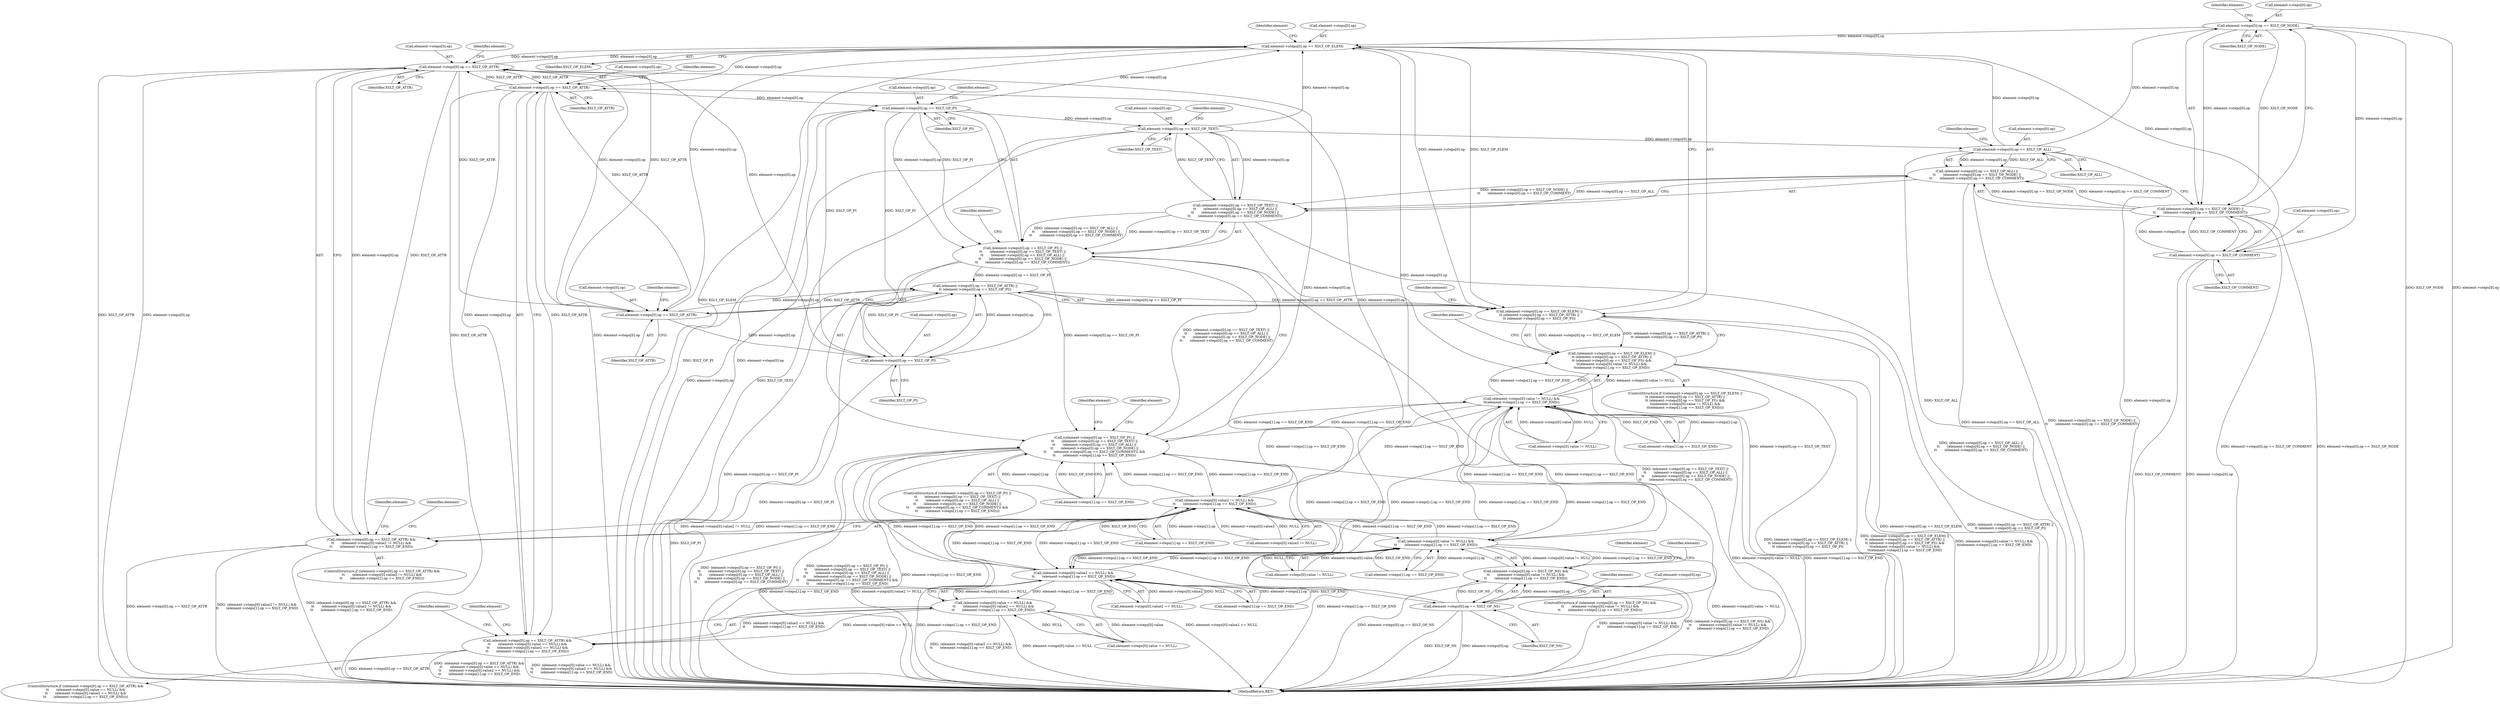 digraph "0_Chrome_094c773bb6c144f07b004ff3d1886100f157f4f6@array" {
"1000653" [label="(Call,element->steps[0].op == XSLT_OP_NODE)"];
"1000643" [label="(Call,element->steps[0].op == XSLT_OP_ALL)"];
"1000633" [label="(Call,element->steps[0].op == XSLT_OP_TEXT)"];
"1000623" [label="(Call,element->steps[0].op == XSLT_OP_PI)"];
"1000574" [label="(Call,element->steps[0].op == XSLT_OP_ATTR)"];
"1000536" [label="(Call,element->steps[0].op == XSLT_OP_NS)"];
"1000498" [label="(Call,element->steps[0].op == XSLT_OP_ATTR)"];
"1000466" [label="(Call,element->steps[0].op == XSLT_OP_PI)"];
"1000457" [label="(Call,element->steps[0].op == XSLT_OP_ATTR)"];
"1000447" [label="(Call,element->steps[0].op == XSLT_OP_ELEM)"];
"1000662" [label="(Call,element->steps[0].op == XSLT_OP_COMMENT)"];
"1000653" [label="(Call,element->steps[0].op == XSLT_OP_NODE)"];
"1000446" [label="(Call,(element->steps[0].op == XSLT_OP_ELEM) ||\n\t\t (element->steps[0].op == XSLT_OP_ATTR) ||\n\t\t (element->steps[0].op == XSLT_OP_PI))"];
"1000445" [label="(Call,((element->steps[0].op == XSLT_OP_ELEM) ||\n\t\t (element->steps[0].op == XSLT_OP_ATTR) ||\n\t\t (element->steps[0].op == XSLT_OP_PI)) &&\n\t\t(element->steps[0].value != NULL) &&\n\t\t(element->steps[1].op == XSLT_OP_END))"];
"1000456" [label="(Call,(element->steps[0].op == XSLT_OP_ATTR) ||\n\t\t (element->steps[0].op == XSLT_OP_PI))"];
"1000497" [label="(Call,(element->steps[0].op == XSLT_OP_ATTR) &&\n\t\t       (element->steps[0].value2 != NULL) &&\n\t\t       (element->steps[1].op == XSLT_OP_END))"];
"1000535" [label="(Call,(element->steps[0].op == XSLT_OP_NS) &&\n\t\t       (element->steps[0].value != NULL) &&\n\t\t       (element->steps[1].op == XSLT_OP_END))"];
"1000573" [label="(Call,(element->steps[0].op == XSLT_OP_ATTR) &&\n\t\t       (element->steps[0].value == NULL) &&\n\t\t       (element->steps[0].value2 == NULL) &&\n\t\t       (element->steps[1].op == XSLT_OP_END))"];
"1000622" [label="(Call,(element->steps[0].op == XSLT_OP_PI) ||\n\t\t       (element->steps[0].op == XSLT_OP_TEXT) ||\n\t\t       (element->steps[0].op == XSLT_OP_ALL) ||\n\t\t       (element->steps[0].op == XSLT_OP_NODE) ||\n\t\t       (element->steps[0].op == XSLT_OP_COMMENT))"];
"1000621" [label="(Call,((element->steps[0].op == XSLT_OP_PI) ||\n\t\t       (element->steps[0].op == XSLT_OP_TEXT) ||\n\t\t       (element->steps[0].op == XSLT_OP_ALL) ||\n\t\t       (element->steps[0].op == XSLT_OP_NODE) ||\n\t\t       (element->steps[0].op == XSLT_OP_COMMENT)) &&\n\t\t       (element->steps[1].op == XSLT_OP_END))"];
"1000475" [label="(Call,(element->steps[0].value != NULL) &&\n\t\t(element->steps[1].op == XSLT_OP_END))"];
"1000507" [label="(Call,(element->steps[0].value2 != NULL) &&\n\t\t       (element->steps[1].op == XSLT_OP_END))"];
"1000545" [label="(Call,(element->steps[0].value != NULL) &&\n\t\t       (element->steps[1].op == XSLT_OP_END))"];
"1000593" [label="(Call,(element->steps[0].value2 == NULL) &&\n\t\t       (element->steps[1].op == XSLT_OP_END))"];
"1000583" [label="(Call,(element->steps[0].value == NULL) &&\n\t\t       (element->steps[0].value2 == NULL) &&\n\t\t       (element->steps[1].op == XSLT_OP_END))"];
"1000632" [label="(Call,(element->steps[0].op == XSLT_OP_TEXT) ||\n\t\t       (element->steps[0].op == XSLT_OP_ALL) ||\n\t\t       (element->steps[0].op == XSLT_OP_NODE) ||\n\t\t       (element->steps[0].op == XSLT_OP_COMMENT))"];
"1000642" [label="(Call,(element->steps[0].op == XSLT_OP_ALL) ||\n\t\t       (element->steps[0].op == XSLT_OP_NODE) ||\n\t\t       (element->steps[0].op == XSLT_OP_COMMENT))"];
"1000652" [label="(Call,(element->steps[0].op == XSLT_OP_NODE) ||\n\t\t       (element->steps[0].op == XSLT_OP_COMMENT))"];
"1000465" [label="(Identifier,XSLT_OP_ATTR)"];
"1000657" [label="(Identifier,element)"];
"1000651" [label="(Identifier,XSLT_OP_ALL)"];
"1000573" [label="(Call,(element->steps[0].op == XSLT_OP_ATTR) &&\n\t\t       (element->steps[0].value == NULL) &&\n\t\t       (element->steps[0].value2 == NULL) &&\n\t\t       (element->steps[1].op == XSLT_OP_END))"];
"1000544" [label="(Identifier,XSLT_OP_NS)"];
"1000507" [label="(Call,(element->steps[0].value2 != NULL) &&\n\t\t       (element->steps[1].op == XSLT_OP_END))"];
"1000536" [label="(Call,element->steps[0].op == XSLT_OP_NS)"];
"1000623" [label="(Call,element->steps[0].op == XSLT_OP_PI)"];
"1000458" [label="(Call,element->steps[0].op)"];
"1000663" [label="(Call,element->steps[0].op)"];
"1000642" [label="(Call,(element->steps[0].op == XSLT_OP_ALL) ||\n\t\t       (element->steps[0].op == XSLT_OP_NODE) ||\n\t\t       (element->steps[0].op == XSLT_OP_COMMENT))"];
"1000567" [label="(Identifier,element)"];
"1000615" [label="(Identifier,element)"];
"1000498" [label="(Call,element->steps[0].op == XSLT_OP_ATTR)"];
"1000675" [label="(Identifier,element)"];
"1000624" [label="(Call,element->steps[0].op)"];
"1000497" [label="(Call,(element->steps[0].op == XSLT_OP_ATTR) &&\n\t\t       (element->steps[0].value2 != NULL) &&\n\t\t       (element->steps[1].op == XSLT_OP_END))"];
"1000456" [label="(Call,(element->steps[0].op == XSLT_OP_ATTR) ||\n\t\t (element->steps[0].op == XSLT_OP_PI))"];
"1000691" [label="(Identifier,element)"];
"1000470" [label="(Identifier,element)"];
"1000683" [label="(Identifier,element)"];
"1000506" [label="(Identifier,XSLT_OP_ATTR)"];
"1000594" [label="(Call,element->steps[0].value2 == NULL)"];
"1000662" [label="(Call,element->steps[0].op == XSLT_OP_COMMENT)"];
"1000752" [label="(MethodReturn,RET)"];
"1000496" [label="(ControlStructure,if ((element->steps[0].op == XSLT_OP_ATTR) &&\n\t\t       (element->steps[0].value2 != NULL) &&\n\t\t       (element->steps[1].op == XSLT_OP_END)))"];
"1000671" [label="(Call,element->steps[1].op == XSLT_OP_END)"];
"1000517" [label="(Call,element->steps[1].op == XSLT_OP_END)"];
"1000480" [label="(Identifier,element)"];
"1000632" [label="(Call,(element->steps[0].op == XSLT_OP_TEXT) ||\n\t\t       (element->steps[0].op == XSLT_OP_ALL) ||\n\t\t       (element->steps[0].op == XSLT_OP_NODE) ||\n\t\t       (element->steps[0].op == XSLT_OP_COMMENT))"];
"1000537" [label="(Call,element->steps[0].op)"];
"1000485" [label="(Call,element->steps[1].op == XSLT_OP_END)"];
"1000550" [label="(Identifier,element)"];
"1000588" [label="(Identifier,element)"];
"1000555" [label="(Call,element->steps[1].op == XSLT_OP_END)"];
"1000446" [label="(Call,(element->steps[0].op == XSLT_OP_ELEM) ||\n\t\t (element->steps[0].op == XSLT_OP_ATTR) ||\n\t\t (element->steps[0].op == XSLT_OP_PI))"];
"1000448" [label="(Call,element->steps[0].op)"];
"1000474" [label="(Identifier,XSLT_OP_PI)"];
"1000634" [label="(Call,element->steps[0].op)"];
"1000444" [label="(ControlStructure,if (((element->steps[0].op == XSLT_OP_ELEM) ||\n\t\t (element->steps[0].op == XSLT_OP_ATTR) ||\n\t\t (element->steps[0].op == XSLT_OP_PI)) &&\n\t\t(element->steps[0].value != NULL) &&\n\t\t(element->steps[1].op == XSLT_OP_END)))"];
"1000643" [label="(Call,element->steps[0].op == XSLT_OP_ALL)"];
"1000582" [label="(Identifier,XSLT_OP_ATTR)"];
"1000540" [label="(Identifier,element)"];
"1000455" [label="(Identifier,XSLT_OP_ELEM)"];
"1000535" [label="(Call,(element->steps[0].op == XSLT_OP_NS) &&\n\t\t       (element->steps[0].value != NULL) &&\n\t\t       (element->steps[1].op == XSLT_OP_END))"];
"1000461" [label="(Identifier,element)"];
"1000476" [label="(Call,element->steps[0].value != NULL)"];
"1000499" [label="(Call,element->steps[0].op)"];
"1000641" [label="(Identifier,XSLT_OP_TEXT)"];
"1000627" [label="(Identifier,element)"];
"1000583" [label="(Call,(element->steps[0].value == NULL) &&\n\t\t       (element->steps[0].value2 == NULL) &&\n\t\t       (element->steps[1].op == XSLT_OP_END))"];
"1000447" [label="(Call,element->steps[0].op == XSLT_OP_ELEM)"];
"1000534" [label="(ControlStructure,if ((element->steps[0].op == XSLT_OP_NS) &&\n\t\t       (element->steps[0].value != NULL) &&\n\t\t       (element->steps[1].op == XSLT_OP_END)))"];
"1000644" [label="(Call,element->steps[0].op)"];
"1000647" [label="(Identifier,element)"];
"1000475" [label="(Call,(element->steps[0].value != NULL) &&\n\t\t(element->steps[1].op == XSLT_OP_END))"];
"1000620" [label="(ControlStructure,if (((element->steps[0].op == XSLT_OP_PI) ||\n\t\t       (element->steps[0].op == XSLT_OP_TEXT) ||\n\t\t       (element->steps[0].op == XSLT_OP_ALL) ||\n\t\t       (element->steps[0].op == XSLT_OP_NODE) ||\n\t\t       (element->steps[0].op == XSLT_OP_COMMENT)) &&\n\t\t       (element->steps[1].op == XSLT_OP_END)))"];
"1000666" [label="(Identifier,element)"];
"1000546" [label="(Call,element->steps[0].value != NULL)"];
"1000654" [label="(Call,element->steps[0].op)"];
"1000502" [label="(Identifier,element)"];
"1000661" [label="(Identifier,XSLT_OP_NODE)"];
"1000445" [label="(Call,((element->steps[0].op == XSLT_OP_ELEM) ||\n\t\t (element->steps[0].op == XSLT_OP_ATTR) ||\n\t\t (element->steps[0].op == XSLT_OP_PI)) &&\n\t\t(element->steps[0].value != NULL) &&\n\t\t(element->steps[1].op == XSLT_OP_END))"];
"1000545" [label="(Call,(element->steps[0].value != NULL) &&\n\t\t       (element->steps[1].op == XSLT_OP_END))"];
"1000633" [label="(Call,element->steps[0].op == XSLT_OP_TEXT)"];
"1000574" [label="(Call,element->steps[0].op == XSLT_OP_ATTR)"];
"1000467" [label="(Call,element->steps[0].op)"];
"1000572" [label="(ControlStructure,if ((element->steps[0].op == XSLT_OP_ATTR) &&\n\t\t       (element->steps[0].value == NULL) &&\n\t\t       (element->steps[0].value2 == NULL) &&\n\t\t       (element->steps[1].op == XSLT_OP_END)))"];
"1000512" [label="(Identifier,element)"];
"1000603" [label="(Call,element->steps[1].op == XSLT_OP_END)"];
"1000529" [label="(Identifier,element)"];
"1000653" [label="(Call,element->steps[0].op == XSLT_OP_NODE)"];
"1000575" [label="(Call,element->steps[0].op)"];
"1000670" [label="(Identifier,XSLT_OP_COMMENT)"];
"1000584" [label="(Call,element->steps[0].value == NULL)"];
"1000578" [label="(Identifier,element)"];
"1000622" [label="(Call,(element->steps[0].op == XSLT_OP_PI) ||\n\t\t       (element->steps[0].op == XSLT_OP_TEXT) ||\n\t\t       (element->steps[0].op == XSLT_OP_ALL) ||\n\t\t       (element->steps[0].op == XSLT_OP_NODE) ||\n\t\t       (element->steps[0].op == XSLT_OP_COMMENT))"];
"1000508" [label="(Call,element->steps[0].value2 != NULL)"];
"1000457" [label="(Call,element->steps[0].op == XSLT_OP_ATTR)"];
"1000621" [label="(Call,((element->steps[0].op == XSLT_OP_PI) ||\n\t\t       (element->steps[0].op == XSLT_OP_TEXT) ||\n\t\t       (element->steps[0].op == XSLT_OP_ALL) ||\n\t\t       (element->steps[0].op == XSLT_OP_NODE) ||\n\t\t       (element->steps[0].op == XSLT_OP_COMMENT)) &&\n\t\t       (element->steps[1].op == XSLT_OP_END))"];
"1000466" [label="(Call,element->steps[0].op == XSLT_OP_PI)"];
"1000593" [label="(Call,(element->steps[0].value2 == NULL) &&\n\t\t       (element->steps[1].op == XSLT_OP_END))"];
"1000631" [label="(Identifier,XSLT_OP_PI)"];
"1000637" [label="(Identifier,element)"];
"1000652" [label="(Call,(element->steps[0].op == XSLT_OP_NODE) ||\n\t\t       (element->steps[0].op == XSLT_OP_COMMENT))"];
"1000653" -> "1000652"  [label="AST: "];
"1000653" -> "1000661"  [label="CFG: "];
"1000654" -> "1000653"  [label="AST: "];
"1000661" -> "1000653"  [label="AST: "];
"1000666" -> "1000653"  [label="CFG: "];
"1000652" -> "1000653"  [label="CFG: "];
"1000653" -> "1000752"  [label="DDG: XSLT_OP_NODE"];
"1000653" -> "1000752"  [label="DDG: element->steps[0].op"];
"1000653" -> "1000447"  [label="DDG: element->steps[0].op"];
"1000653" -> "1000652"  [label="DDG: element->steps[0].op"];
"1000653" -> "1000652"  [label="DDG: XSLT_OP_NODE"];
"1000643" -> "1000653"  [label="DDG: element->steps[0].op"];
"1000653" -> "1000662"  [label="DDG: element->steps[0].op"];
"1000643" -> "1000642"  [label="AST: "];
"1000643" -> "1000651"  [label="CFG: "];
"1000644" -> "1000643"  [label="AST: "];
"1000651" -> "1000643"  [label="AST: "];
"1000657" -> "1000643"  [label="CFG: "];
"1000642" -> "1000643"  [label="CFG: "];
"1000643" -> "1000752"  [label="DDG: XSLT_OP_ALL"];
"1000643" -> "1000752"  [label="DDG: element->steps[0].op"];
"1000643" -> "1000447"  [label="DDG: element->steps[0].op"];
"1000643" -> "1000642"  [label="DDG: element->steps[0].op"];
"1000643" -> "1000642"  [label="DDG: XSLT_OP_ALL"];
"1000633" -> "1000643"  [label="DDG: element->steps[0].op"];
"1000633" -> "1000632"  [label="AST: "];
"1000633" -> "1000641"  [label="CFG: "];
"1000634" -> "1000633"  [label="AST: "];
"1000641" -> "1000633"  [label="AST: "];
"1000647" -> "1000633"  [label="CFG: "];
"1000632" -> "1000633"  [label="CFG: "];
"1000633" -> "1000752"  [label="DDG: XSLT_OP_TEXT"];
"1000633" -> "1000752"  [label="DDG: element->steps[0].op"];
"1000633" -> "1000447"  [label="DDG: element->steps[0].op"];
"1000633" -> "1000632"  [label="DDG: element->steps[0].op"];
"1000633" -> "1000632"  [label="DDG: XSLT_OP_TEXT"];
"1000623" -> "1000633"  [label="DDG: element->steps[0].op"];
"1000623" -> "1000622"  [label="AST: "];
"1000623" -> "1000631"  [label="CFG: "];
"1000624" -> "1000623"  [label="AST: "];
"1000631" -> "1000623"  [label="AST: "];
"1000637" -> "1000623"  [label="CFG: "];
"1000622" -> "1000623"  [label="CFG: "];
"1000623" -> "1000752"  [label="DDG: XSLT_OP_PI"];
"1000623" -> "1000752"  [label="DDG: element->steps[0].op"];
"1000623" -> "1000447"  [label="DDG: element->steps[0].op"];
"1000623" -> "1000466"  [label="DDG: XSLT_OP_PI"];
"1000623" -> "1000622"  [label="DDG: element->steps[0].op"];
"1000623" -> "1000622"  [label="DDG: XSLT_OP_PI"];
"1000574" -> "1000623"  [label="DDG: element->steps[0].op"];
"1000466" -> "1000623"  [label="DDG: XSLT_OP_PI"];
"1000574" -> "1000573"  [label="AST: "];
"1000574" -> "1000582"  [label="CFG: "];
"1000575" -> "1000574"  [label="AST: "];
"1000582" -> "1000574"  [label="AST: "];
"1000588" -> "1000574"  [label="CFG: "];
"1000573" -> "1000574"  [label="CFG: "];
"1000574" -> "1000752"  [label="DDG: element->steps[0].op"];
"1000574" -> "1000752"  [label="DDG: XSLT_OP_ATTR"];
"1000574" -> "1000447"  [label="DDG: element->steps[0].op"];
"1000574" -> "1000457"  [label="DDG: XSLT_OP_ATTR"];
"1000574" -> "1000498"  [label="DDG: XSLT_OP_ATTR"];
"1000574" -> "1000573"  [label="DDG: element->steps[0].op"];
"1000574" -> "1000573"  [label="DDG: XSLT_OP_ATTR"];
"1000536" -> "1000574"  [label="DDG: element->steps[0].op"];
"1000498" -> "1000574"  [label="DDG: XSLT_OP_ATTR"];
"1000536" -> "1000535"  [label="AST: "];
"1000536" -> "1000544"  [label="CFG: "];
"1000537" -> "1000536"  [label="AST: "];
"1000544" -> "1000536"  [label="AST: "];
"1000550" -> "1000536"  [label="CFG: "];
"1000535" -> "1000536"  [label="CFG: "];
"1000536" -> "1000752"  [label="DDG: XSLT_OP_NS"];
"1000536" -> "1000752"  [label="DDG: element->steps[0].op"];
"1000536" -> "1000447"  [label="DDG: element->steps[0].op"];
"1000536" -> "1000535"  [label="DDG: element->steps[0].op"];
"1000536" -> "1000535"  [label="DDG: XSLT_OP_NS"];
"1000498" -> "1000536"  [label="DDG: element->steps[0].op"];
"1000498" -> "1000497"  [label="AST: "];
"1000498" -> "1000506"  [label="CFG: "];
"1000499" -> "1000498"  [label="AST: "];
"1000506" -> "1000498"  [label="AST: "];
"1000512" -> "1000498"  [label="CFG: "];
"1000497" -> "1000498"  [label="CFG: "];
"1000498" -> "1000752"  [label="DDG: XSLT_OP_ATTR"];
"1000498" -> "1000752"  [label="DDG: element->steps[0].op"];
"1000498" -> "1000447"  [label="DDG: element->steps[0].op"];
"1000498" -> "1000457"  [label="DDG: XSLT_OP_ATTR"];
"1000498" -> "1000497"  [label="DDG: element->steps[0].op"];
"1000498" -> "1000497"  [label="DDG: XSLT_OP_ATTR"];
"1000466" -> "1000498"  [label="DDG: element->steps[0].op"];
"1000457" -> "1000498"  [label="DDG: element->steps[0].op"];
"1000457" -> "1000498"  [label="DDG: XSLT_OP_ATTR"];
"1000447" -> "1000498"  [label="DDG: element->steps[0].op"];
"1000466" -> "1000456"  [label="AST: "];
"1000466" -> "1000474"  [label="CFG: "];
"1000467" -> "1000466"  [label="AST: "];
"1000474" -> "1000466"  [label="AST: "];
"1000456" -> "1000466"  [label="CFG: "];
"1000466" -> "1000752"  [label="DDG: XSLT_OP_PI"];
"1000466" -> "1000456"  [label="DDG: element->steps[0].op"];
"1000466" -> "1000456"  [label="DDG: XSLT_OP_PI"];
"1000457" -> "1000466"  [label="DDG: element->steps[0].op"];
"1000457" -> "1000456"  [label="AST: "];
"1000457" -> "1000465"  [label="CFG: "];
"1000458" -> "1000457"  [label="AST: "];
"1000465" -> "1000457"  [label="AST: "];
"1000470" -> "1000457"  [label="CFG: "];
"1000456" -> "1000457"  [label="CFG: "];
"1000457" -> "1000456"  [label="DDG: element->steps[0].op"];
"1000457" -> "1000456"  [label="DDG: XSLT_OP_ATTR"];
"1000447" -> "1000457"  [label="DDG: element->steps[0].op"];
"1000447" -> "1000446"  [label="AST: "];
"1000447" -> "1000455"  [label="CFG: "];
"1000448" -> "1000447"  [label="AST: "];
"1000455" -> "1000447"  [label="AST: "];
"1000461" -> "1000447"  [label="CFG: "];
"1000446" -> "1000447"  [label="CFG: "];
"1000447" -> "1000752"  [label="DDG: XSLT_OP_ELEM"];
"1000447" -> "1000446"  [label="DDG: element->steps[0].op"];
"1000447" -> "1000446"  [label="DDG: XSLT_OP_ELEM"];
"1000662" -> "1000447"  [label="DDG: element->steps[0].op"];
"1000662" -> "1000652"  [label="AST: "];
"1000662" -> "1000670"  [label="CFG: "];
"1000663" -> "1000662"  [label="AST: "];
"1000670" -> "1000662"  [label="AST: "];
"1000652" -> "1000662"  [label="CFG: "];
"1000662" -> "1000752"  [label="DDG: element->steps[0].op"];
"1000662" -> "1000752"  [label="DDG: XSLT_OP_COMMENT"];
"1000662" -> "1000652"  [label="DDG: element->steps[0].op"];
"1000662" -> "1000652"  [label="DDG: XSLT_OP_COMMENT"];
"1000446" -> "1000445"  [label="AST: "];
"1000446" -> "1000456"  [label="CFG: "];
"1000456" -> "1000446"  [label="AST: "];
"1000480" -> "1000446"  [label="CFG: "];
"1000445" -> "1000446"  [label="CFG: "];
"1000446" -> "1000752"  [label="DDG: element->steps[0].op == XSLT_OP_ELEM"];
"1000446" -> "1000752"  [label="DDG: (element->steps[0].op == XSLT_OP_ATTR) ||\n\t\t (element->steps[0].op == XSLT_OP_PI)"];
"1000446" -> "1000445"  [label="DDG: element->steps[0].op == XSLT_OP_ELEM"];
"1000446" -> "1000445"  [label="DDG: (element->steps[0].op == XSLT_OP_ATTR) ||\n\t\t (element->steps[0].op == XSLT_OP_PI)"];
"1000456" -> "1000446"  [label="DDG: element->steps[0].op == XSLT_OP_ATTR"];
"1000456" -> "1000446"  [label="DDG: element->steps[0].op == XSLT_OP_PI"];
"1000445" -> "1000444"  [label="AST: "];
"1000445" -> "1000475"  [label="CFG: "];
"1000475" -> "1000445"  [label="AST: "];
"1000502" -> "1000445"  [label="CFG: "];
"1000445" -> "1000752"  [label="DDG: (element->steps[0].op == XSLT_OP_ELEM) ||\n\t\t (element->steps[0].op == XSLT_OP_ATTR) ||\n\t\t (element->steps[0].op == XSLT_OP_PI)"];
"1000445" -> "1000752"  [label="DDG: ((element->steps[0].op == XSLT_OP_ELEM) ||\n\t\t (element->steps[0].op == XSLT_OP_ATTR) ||\n\t\t (element->steps[0].op == XSLT_OP_PI)) &&\n\t\t(element->steps[0].value != NULL) &&\n\t\t(element->steps[1].op == XSLT_OP_END)"];
"1000445" -> "1000752"  [label="DDG: (element->steps[0].value != NULL) &&\n\t\t(element->steps[1].op == XSLT_OP_END)"];
"1000475" -> "1000445"  [label="DDG: element->steps[0].value != NULL"];
"1000475" -> "1000445"  [label="DDG: element->steps[1].op == XSLT_OP_END"];
"1000456" -> "1000752"  [label="DDG: element->steps[0].op == XSLT_OP_PI"];
"1000622" -> "1000456"  [label="DDG: element->steps[0].op == XSLT_OP_PI"];
"1000497" -> "1000496"  [label="AST: "];
"1000497" -> "1000507"  [label="CFG: "];
"1000507" -> "1000497"  [label="AST: "];
"1000529" -> "1000497"  [label="CFG: "];
"1000540" -> "1000497"  [label="CFG: "];
"1000497" -> "1000752"  [label="DDG: element->steps[0].op == XSLT_OP_ATTR"];
"1000497" -> "1000752"  [label="DDG: (element->steps[0].value2 != NULL) &&\n\t\t       (element->steps[1].op == XSLT_OP_END)"];
"1000497" -> "1000752"  [label="DDG: (element->steps[0].op == XSLT_OP_ATTR) &&\n\t\t       (element->steps[0].value2 != NULL) &&\n\t\t       (element->steps[1].op == XSLT_OP_END)"];
"1000507" -> "1000497"  [label="DDG: element->steps[0].value2 != NULL"];
"1000507" -> "1000497"  [label="DDG: element->steps[1].op == XSLT_OP_END"];
"1000535" -> "1000534"  [label="AST: "];
"1000535" -> "1000545"  [label="CFG: "];
"1000545" -> "1000535"  [label="AST: "];
"1000567" -> "1000535"  [label="CFG: "];
"1000578" -> "1000535"  [label="CFG: "];
"1000535" -> "1000752"  [label="DDG: element->steps[0].op == XSLT_OP_NS"];
"1000535" -> "1000752"  [label="DDG: (element->steps[0].value != NULL) &&\n\t\t       (element->steps[1].op == XSLT_OP_END)"];
"1000535" -> "1000752"  [label="DDG: (element->steps[0].op == XSLT_OP_NS) &&\n\t\t       (element->steps[0].value != NULL) &&\n\t\t       (element->steps[1].op == XSLT_OP_END)"];
"1000545" -> "1000535"  [label="DDG: element->steps[0].value != NULL"];
"1000545" -> "1000535"  [label="DDG: element->steps[1].op == XSLT_OP_END"];
"1000573" -> "1000572"  [label="AST: "];
"1000573" -> "1000583"  [label="CFG: "];
"1000583" -> "1000573"  [label="AST: "];
"1000615" -> "1000573"  [label="CFG: "];
"1000627" -> "1000573"  [label="CFG: "];
"1000573" -> "1000752"  [label="DDG: (element->steps[0].value == NULL) &&\n\t\t       (element->steps[0].value2 == NULL) &&\n\t\t       (element->steps[1].op == XSLT_OP_END)"];
"1000573" -> "1000752"  [label="DDG: element->steps[0].op == XSLT_OP_ATTR"];
"1000573" -> "1000752"  [label="DDG: (element->steps[0].op == XSLT_OP_ATTR) &&\n\t\t       (element->steps[0].value == NULL) &&\n\t\t       (element->steps[0].value2 == NULL) &&\n\t\t       (element->steps[1].op == XSLT_OP_END)"];
"1000583" -> "1000573"  [label="DDG: element->steps[0].value == NULL"];
"1000583" -> "1000573"  [label="DDG: (element->steps[0].value2 == NULL) &&\n\t\t       (element->steps[1].op == XSLT_OP_END)"];
"1000622" -> "1000621"  [label="AST: "];
"1000622" -> "1000632"  [label="CFG: "];
"1000632" -> "1000622"  [label="AST: "];
"1000675" -> "1000622"  [label="CFG: "];
"1000621" -> "1000622"  [label="CFG: "];
"1000622" -> "1000752"  [label="DDG: element->steps[0].op == XSLT_OP_PI"];
"1000622" -> "1000752"  [label="DDG: (element->steps[0].op == XSLT_OP_TEXT) ||\n\t\t       (element->steps[0].op == XSLT_OP_ALL) ||\n\t\t       (element->steps[0].op == XSLT_OP_NODE) ||\n\t\t       (element->steps[0].op == XSLT_OP_COMMENT)"];
"1000622" -> "1000621"  [label="DDG: element->steps[0].op == XSLT_OP_PI"];
"1000622" -> "1000621"  [label="DDG: (element->steps[0].op == XSLT_OP_TEXT) ||\n\t\t       (element->steps[0].op == XSLT_OP_ALL) ||\n\t\t       (element->steps[0].op == XSLT_OP_NODE) ||\n\t\t       (element->steps[0].op == XSLT_OP_COMMENT)"];
"1000632" -> "1000622"  [label="DDG: element->steps[0].op == XSLT_OP_TEXT"];
"1000632" -> "1000622"  [label="DDG: (element->steps[0].op == XSLT_OP_ALL) ||\n\t\t       (element->steps[0].op == XSLT_OP_NODE) ||\n\t\t       (element->steps[0].op == XSLT_OP_COMMENT)"];
"1000621" -> "1000620"  [label="AST: "];
"1000621" -> "1000671"  [label="CFG: "];
"1000671" -> "1000621"  [label="AST: "];
"1000683" -> "1000621"  [label="CFG: "];
"1000691" -> "1000621"  [label="CFG: "];
"1000621" -> "1000752"  [label="DDG: (element->steps[0].op == XSLT_OP_PI) ||\n\t\t       (element->steps[0].op == XSLT_OP_TEXT) ||\n\t\t       (element->steps[0].op == XSLT_OP_ALL) ||\n\t\t       (element->steps[0].op == XSLT_OP_NODE) ||\n\t\t       (element->steps[0].op == XSLT_OP_COMMENT)"];
"1000621" -> "1000752"  [label="DDG: ((element->steps[0].op == XSLT_OP_PI) ||\n\t\t       (element->steps[0].op == XSLT_OP_TEXT) ||\n\t\t       (element->steps[0].op == XSLT_OP_ALL) ||\n\t\t       (element->steps[0].op == XSLT_OP_NODE) ||\n\t\t       (element->steps[0].op == XSLT_OP_COMMENT)) &&\n\t\t       (element->steps[1].op == XSLT_OP_END)"];
"1000621" -> "1000752"  [label="DDG: element->steps[1].op == XSLT_OP_END"];
"1000621" -> "1000475"  [label="DDG: element->steps[1].op == XSLT_OP_END"];
"1000621" -> "1000507"  [label="DDG: element->steps[1].op == XSLT_OP_END"];
"1000621" -> "1000545"  [label="DDG: element->steps[1].op == XSLT_OP_END"];
"1000621" -> "1000593"  [label="DDG: element->steps[1].op == XSLT_OP_END"];
"1000545" -> "1000621"  [label="DDG: element->steps[1].op == XSLT_OP_END"];
"1000593" -> "1000621"  [label="DDG: element->steps[1].op == XSLT_OP_END"];
"1000507" -> "1000621"  [label="DDG: element->steps[1].op == XSLT_OP_END"];
"1000475" -> "1000621"  [label="DDG: element->steps[1].op == XSLT_OP_END"];
"1000671" -> "1000621"  [label="DDG: element->steps[1].op"];
"1000671" -> "1000621"  [label="DDG: XSLT_OP_END"];
"1000475" -> "1000476"  [label="CFG: "];
"1000475" -> "1000485"  [label="CFG: "];
"1000476" -> "1000475"  [label="AST: "];
"1000485" -> "1000475"  [label="AST: "];
"1000475" -> "1000752"  [label="DDG: element->steps[0].value != NULL"];
"1000475" -> "1000752"  [label="DDG: element->steps[1].op == XSLT_OP_END"];
"1000476" -> "1000475"  [label="DDG: element->steps[0].value"];
"1000476" -> "1000475"  [label="DDG: NULL"];
"1000545" -> "1000475"  [label="DDG: element->steps[1].op == XSLT_OP_END"];
"1000593" -> "1000475"  [label="DDG: element->steps[1].op == XSLT_OP_END"];
"1000507" -> "1000475"  [label="DDG: element->steps[1].op == XSLT_OP_END"];
"1000485" -> "1000475"  [label="DDG: element->steps[1].op"];
"1000485" -> "1000475"  [label="DDG: XSLT_OP_END"];
"1000475" -> "1000507"  [label="DDG: element->steps[1].op == XSLT_OP_END"];
"1000475" -> "1000545"  [label="DDG: element->steps[1].op == XSLT_OP_END"];
"1000475" -> "1000593"  [label="DDG: element->steps[1].op == XSLT_OP_END"];
"1000507" -> "1000508"  [label="CFG: "];
"1000507" -> "1000517"  [label="CFG: "];
"1000508" -> "1000507"  [label="AST: "];
"1000517" -> "1000507"  [label="AST: "];
"1000507" -> "1000752"  [label="DDG: element->steps[1].op == XSLT_OP_END"];
"1000507" -> "1000752"  [label="DDG: element->steps[0].value2 != NULL"];
"1000508" -> "1000507"  [label="DDG: element->steps[0].value2"];
"1000508" -> "1000507"  [label="DDG: NULL"];
"1000517" -> "1000507"  [label="DDG: element->steps[1].op"];
"1000517" -> "1000507"  [label="DDG: XSLT_OP_END"];
"1000545" -> "1000507"  [label="DDG: element->steps[1].op == XSLT_OP_END"];
"1000593" -> "1000507"  [label="DDG: element->steps[1].op == XSLT_OP_END"];
"1000507" -> "1000545"  [label="DDG: element->steps[1].op == XSLT_OP_END"];
"1000507" -> "1000593"  [label="DDG: element->steps[1].op == XSLT_OP_END"];
"1000545" -> "1000546"  [label="CFG: "];
"1000545" -> "1000555"  [label="CFG: "];
"1000546" -> "1000545"  [label="AST: "];
"1000555" -> "1000545"  [label="AST: "];
"1000545" -> "1000752"  [label="DDG: element->steps[0].value != NULL"];
"1000545" -> "1000752"  [label="DDG: element->steps[1].op == XSLT_OP_END"];
"1000546" -> "1000545"  [label="DDG: element->steps[0].value"];
"1000546" -> "1000545"  [label="DDG: NULL"];
"1000555" -> "1000545"  [label="DDG: element->steps[1].op"];
"1000555" -> "1000545"  [label="DDG: XSLT_OP_END"];
"1000593" -> "1000545"  [label="DDG: element->steps[1].op == XSLT_OP_END"];
"1000545" -> "1000593"  [label="DDG: element->steps[1].op == XSLT_OP_END"];
"1000593" -> "1000583"  [label="AST: "];
"1000593" -> "1000594"  [label="CFG: "];
"1000593" -> "1000603"  [label="CFG: "];
"1000594" -> "1000593"  [label="AST: "];
"1000603" -> "1000593"  [label="AST: "];
"1000583" -> "1000593"  [label="CFG: "];
"1000593" -> "1000752"  [label="DDG: element->steps[0].value2 == NULL"];
"1000593" -> "1000752"  [label="DDG: element->steps[1].op == XSLT_OP_END"];
"1000593" -> "1000583"  [label="DDG: element->steps[0].value2 == NULL"];
"1000593" -> "1000583"  [label="DDG: element->steps[1].op == XSLT_OP_END"];
"1000594" -> "1000593"  [label="DDG: element->steps[0].value2"];
"1000594" -> "1000593"  [label="DDG: NULL"];
"1000603" -> "1000593"  [label="DDG: element->steps[1].op"];
"1000603" -> "1000593"  [label="DDG: XSLT_OP_END"];
"1000583" -> "1000584"  [label="CFG: "];
"1000584" -> "1000583"  [label="AST: "];
"1000583" -> "1000752"  [label="DDG: element->steps[0].value == NULL"];
"1000583" -> "1000752"  [label="DDG: (element->steps[0].value2 == NULL) &&\n\t\t       (element->steps[1].op == XSLT_OP_END)"];
"1000584" -> "1000583"  [label="DDG: element->steps[0].value"];
"1000584" -> "1000583"  [label="DDG: NULL"];
"1000632" -> "1000642"  [label="CFG: "];
"1000642" -> "1000632"  [label="AST: "];
"1000632" -> "1000752"  [label="DDG: element->steps[0].op == XSLT_OP_TEXT"];
"1000632" -> "1000752"  [label="DDG: (element->steps[0].op == XSLT_OP_ALL) ||\n\t\t       (element->steps[0].op == XSLT_OP_NODE) ||\n\t\t       (element->steps[0].op == XSLT_OP_COMMENT)"];
"1000642" -> "1000632"  [label="DDG: element->steps[0].op == XSLT_OP_ALL"];
"1000642" -> "1000632"  [label="DDG: (element->steps[0].op == XSLT_OP_NODE) ||\n\t\t       (element->steps[0].op == XSLT_OP_COMMENT)"];
"1000642" -> "1000652"  [label="CFG: "];
"1000652" -> "1000642"  [label="AST: "];
"1000642" -> "1000752"  [label="DDG: element->steps[0].op == XSLT_OP_ALL"];
"1000642" -> "1000752"  [label="DDG: (element->steps[0].op == XSLT_OP_NODE) ||\n\t\t       (element->steps[0].op == XSLT_OP_COMMENT)"];
"1000652" -> "1000642"  [label="DDG: element->steps[0].op == XSLT_OP_NODE"];
"1000652" -> "1000642"  [label="DDG: element->steps[0].op == XSLT_OP_COMMENT"];
"1000652" -> "1000752"  [label="DDG: element->steps[0].op == XSLT_OP_COMMENT"];
"1000652" -> "1000752"  [label="DDG: element->steps[0].op == XSLT_OP_NODE"];
}
